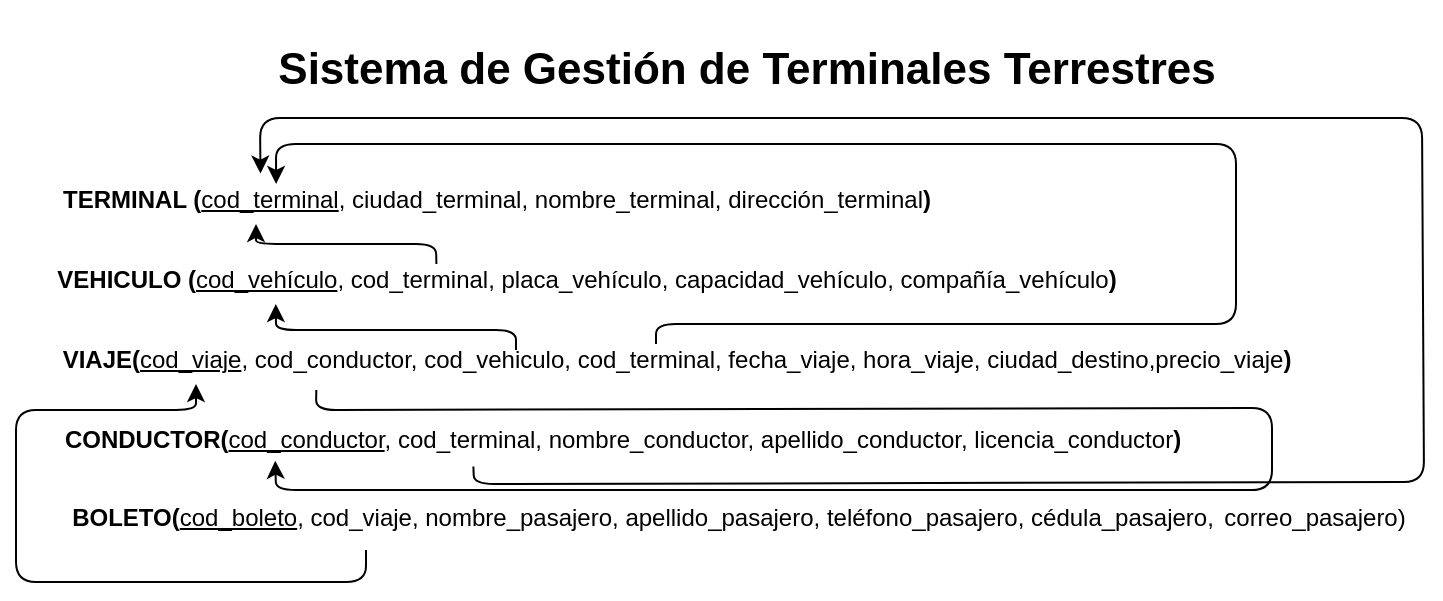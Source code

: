 <mxfile>
    <diagram id="9xawf11EgOydYplsZZsw" name="Page-1">
        <mxGraphModel dx="739" dy="400" grid="0" gridSize="10" guides="1" tooltips="1" connect="1" arrows="1" fold="1" page="1" pageScale="1" pageWidth="780" pageHeight="320" math="0" shadow="0">
            <root>
                <mxCell id="0"/>
                <mxCell id="1" parent="0"/>
                <mxCell id="3" value="&lt;b&gt;TERMINAL (&lt;/b&gt;&lt;u&gt;cod_terminal&lt;/u&gt;, ciudad_terminal, nombre_terminal, dirección_terminal&lt;b&gt;)&lt;/b&gt;" style="text;html=1;align=center;verticalAlign=middle;resizable=0;points=[];autosize=1;strokeColor=none;fillColor=none;" parent="1" vertex="1">
                    <mxGeometry x="40" y="103" width="460" height="30" as="geometry"/>
                </mxCell>
                <mxCell id="4" value="&lt;b&gt;VEHICULO (&lt;/b&gt;&lt;u&gt;cod_vehículo&lt;/u&gt;, cod_terminal, placa_vehículo, capacidad&lt;span style=&quot;color: rgb(0, 0, 0);&quot;&gt;_vehículo, compañ&lt;/span&gt;&lt;span style=&quot;color: rgb(0, 0, 0);&quot;&gt;í&lt;/span&gt;&lt;span style=&quot;color: rgb(0, 0, 0);&quot;&gt;a&lt;/span&gt;&lt;span style=&quot;color: rgb(0, 0, 0);&quot;&gt;_vehículo&lt;/span&gt;&lt;b&gt;)&lt;/b&gt;" style="text;html=1;align=center;verticalAlign=middle;resizable=0;points=[];autosize=1;strokeColor=none;fillColor=none;" parent="1" vertex="1">
                    <mxGeometry x="40" y="143" width="550" height="30" as="geometry"/>
                </mxCell>
                <mxCell id="5" value="&lt;b&gt;VIAJE(&lt;/b&gt;&lt;u&gt;cod_viaje&lt;/u&gt;, cod_conductor, cod_vehiculo, cod_terminal, fecha_viaje, hora_viaje, ciudad_destino,precio_viaje&lt;b&gt;)&lt;/b&gt;" style="text;html=1;align=center;verticalAlign=middle;resizable=0;points=[];autosize=1;strokeColor=none;fillColor=none;" parent="1" vertex="1">
                    <mxGeometry x="40" y="183" width="640" height="30" as="geometry"/>
                </mxCell>
                <mxCell id="6" value="&lt;b&gt;CONDUCTOR(&lt;/b&gt;&lt;u&gt;cod_conductor&lt;/u&gt;, cod_terminal, nombre_conductor, apellido&lt;span style=&quot;color: rgb(0, 0, 0);&quot;&gt;_conductor&lt;/span&gt;, licencia_conductor&lt;b&gt;)&lt;/b&gt;" style="text;html=1;align=center;verticalAlign=middle;resizable=0;points=[];autosize=1;strokeColor=none;fillColor=none;" parent="1" vertex="1">
                    <mxGeometry x="45" y="225" width="576" height="26" as="geometry"/>
                </mxCell>
                <mxCell id="9" value="&lt;h2&gt;&lt;b&gt;&lt;font style=&quot;font-size: 22px;&quot;&gt;Sistema de Gestión de Terminales Terrestres&lt;/font&gt;&lt;/b&gt;&lt;/h2&gt;" style="text;html=1;align=center;verticalAlign=middle;resizable=0;points=[];autosize=1;strokeColor=none;fillColor=none;" parent="1" vertex="1">
                    <mxGeometry x="150" y="18" width="490" height="70" as="geometry"/>
                </mxCell>
                <mxCell id="29" value="" style="endArrow=classic;html=1;" parent="1" edge="1">
                    <mxGeometry width="50" height="50" relative="1" as="geometry">
                        <mxPoint x="205" y="293" as="sourcePoint"/>
                        <mxPoint x="120" y="210" as="targetPoint"/>
                        <Array as="points">
                            <mxPoint x="205" y="309"/>
                            <mxPoint x="30" y="309"/>
                            <mxPoint x="30" y="223"/>
                            <mxPoint x="80" y="223"/>
                            <mxPoint x="120" y="223"/>
                        </Array>
                    </mxGeometry>
                </mxCell>
                <mxCell id="31" value="" style="endArrow=classic;html=1;exitX=0.219;exitY=0.9;exitDx=0;exitDy=0;exitPerimeter=0;entryX=0.199;entryY=0.898;entryDx=0;entryDy=0;entryPerimeter=0;" parent="1" target="6" edge="1">
                    <mxGeometry width="50" height="50" relative="1" as="geometry">
                        <mxPoint x="180.16" y="213.0" as="sourcePoint"/>
                        <mxPoint x="160" y="253" as="targetPoint"/>
                        <Array as="points">
                            <mxPoint x="180" y="223"/>
                            <mxPoint x="658" y="222"/>
                            <mxPoint x="658" y="263"/>
                            <mxPoint x="160" y="263"/>
                        </Array>
                    </mxGeometry>
                </mxCell>
                <mxCell id="32" value="" style="endArrow=classic;html=1;entryX=0.261;entryY=0.233;entryDx=0;entryDy=0;entryPerimeter=0;" parent="1" target="3" edge="1">
                    <mxGeometry width="50" height="50" relative="1" as="geometry">
                        <mxPoint x="350" y="190" as="sourcePoint"/>
                        <mxPoint x="160" y="100" as="targetPoint"/>
                        <Array as="points">
                            <mxPoint x="350" y="180"/>
                            <mxPoint x="640" y="180"/>
                            <mxPoint x="640" y="90"/>
                            <mxPoint x="160" y="90"/>
                        </Array>
                    </mxGeometry>
                </mxCell>
                <mxCell id="33" value="" style="endArrow=classic;html=1;exitX=0.364;exitY=0.233;exitDx=0;exitDy=0;exitPerimeter=0;" parent="1" source="4" edge="1">
                    <mxGeometry width="50" height="50" relative="1" as="geometry">
                        <mxPoint x="210" y="180" as="sourcePoint"/>
                        <mxPoint x="150" y="130" as="targetPoint"/>
                        <Array as="points">
                            <mxPoint x="240" y="140"/>
                            <mxPoint x="150" y="140"/>
                        </Array>
                    </mxGeometry>
                </mxCell>
                <mxCell id="34" value="" style="endArrow=classic;html=1;entryX=0.218;entryY=0.9;entryDx=0;entryDy=0;entryPerimeter=0;exitX=0.375;exitY=0.233;exitDx=0;exitDy=0;exitPerimeter=0;" parent="1" target="4" edge="1">
                    <mxGeometry width="50" height="50" relative="1" as="geometry">
                        <mxPoint x="280" y="192.99" as="sourcePoint"/>
                        <mxPoint x="159.9" y="173" as="targetPoint"/>
                        <Array as="points">
                            <mxPoint x="280" y="183"/>
                            <mxPoint x="160" y="183"/>
                        </Array>
                    </mxGeometry>
                </mxCell>
                <mxCell id="37" value="" style="endArrow=classic;html=1;exitX=0.371;exitY=1.008;exitDx=0;exitDy=0;exitPerimeter=0;entryX=0.244;entryY=0.06;entryDx=0;entryDy=0;entryPerimeter=0;" parent="1" source="6" target="3" edge="1">
                    <mxGeometry width="50" height="50" relative="1" as="geometry">
                        <mxPoint x="335" y="196" as="sourcePoint"/>
                        <mxPoint x="385" y="146" as="targetPoint"/>
                        <Array as="points">
                            <mxPoint x="259" y="260"/>
                            <mxPoint x="734" y="259"/>
                            <mxPoint x="733" y="77"/>
                            <mxPoint x="152" y="77"/>
                        </Array>
                    </mxGeometry>
                </mxCell>
                <mxCell id="38" value="&lt;b&gt;BOLETO(&lt;/b&gt;&lt;u&gt;cod_boleto&lt;/u&gt;, cod_viaje, nombre_pasajero, apellido&lt;span style=&quot;color: rgb(0, 0, 0);&quot;&gt;_pasajero,&amp;nbsp;&lt;/span&gt;&lt;span style=&quot;color: rgb(0, 0, 0); text-wrap-mode: wrap;&quot;&gt;teléfono_pasajero,&amp;nbsp;&lt;/span&gt;&lt;span style=&quot;color: rgb(0, 0, 0); text-wrap-mode: wrap;&quot;&gt;cédula_pasajero,&lt;/span&gt;" style="text;html=1;align=center;verticalAlign=middle;resizable=0;points=[];autosize=1;strokeColor=none;fillColor=none;" parent="1" vertex="1">
                    <mxGeometry x="48" y="264" width="589" height="26" as="geometry"/>
                </mxCell>
                <mxCell id="39" value="correo_pasajero)" style="text;html=1;align=center;verticalAlign=middle;resizable=0;points=[];autosize=1;strokeColor=none;fillColor=none;" vertex="1" parent="1">
                    <mxGeometry x="624" y="262" width="110" height="30" as="geometry"/>
                </mxCell>
            </root>
        </mxGraphModel>
    </diagram>
</mxfile>